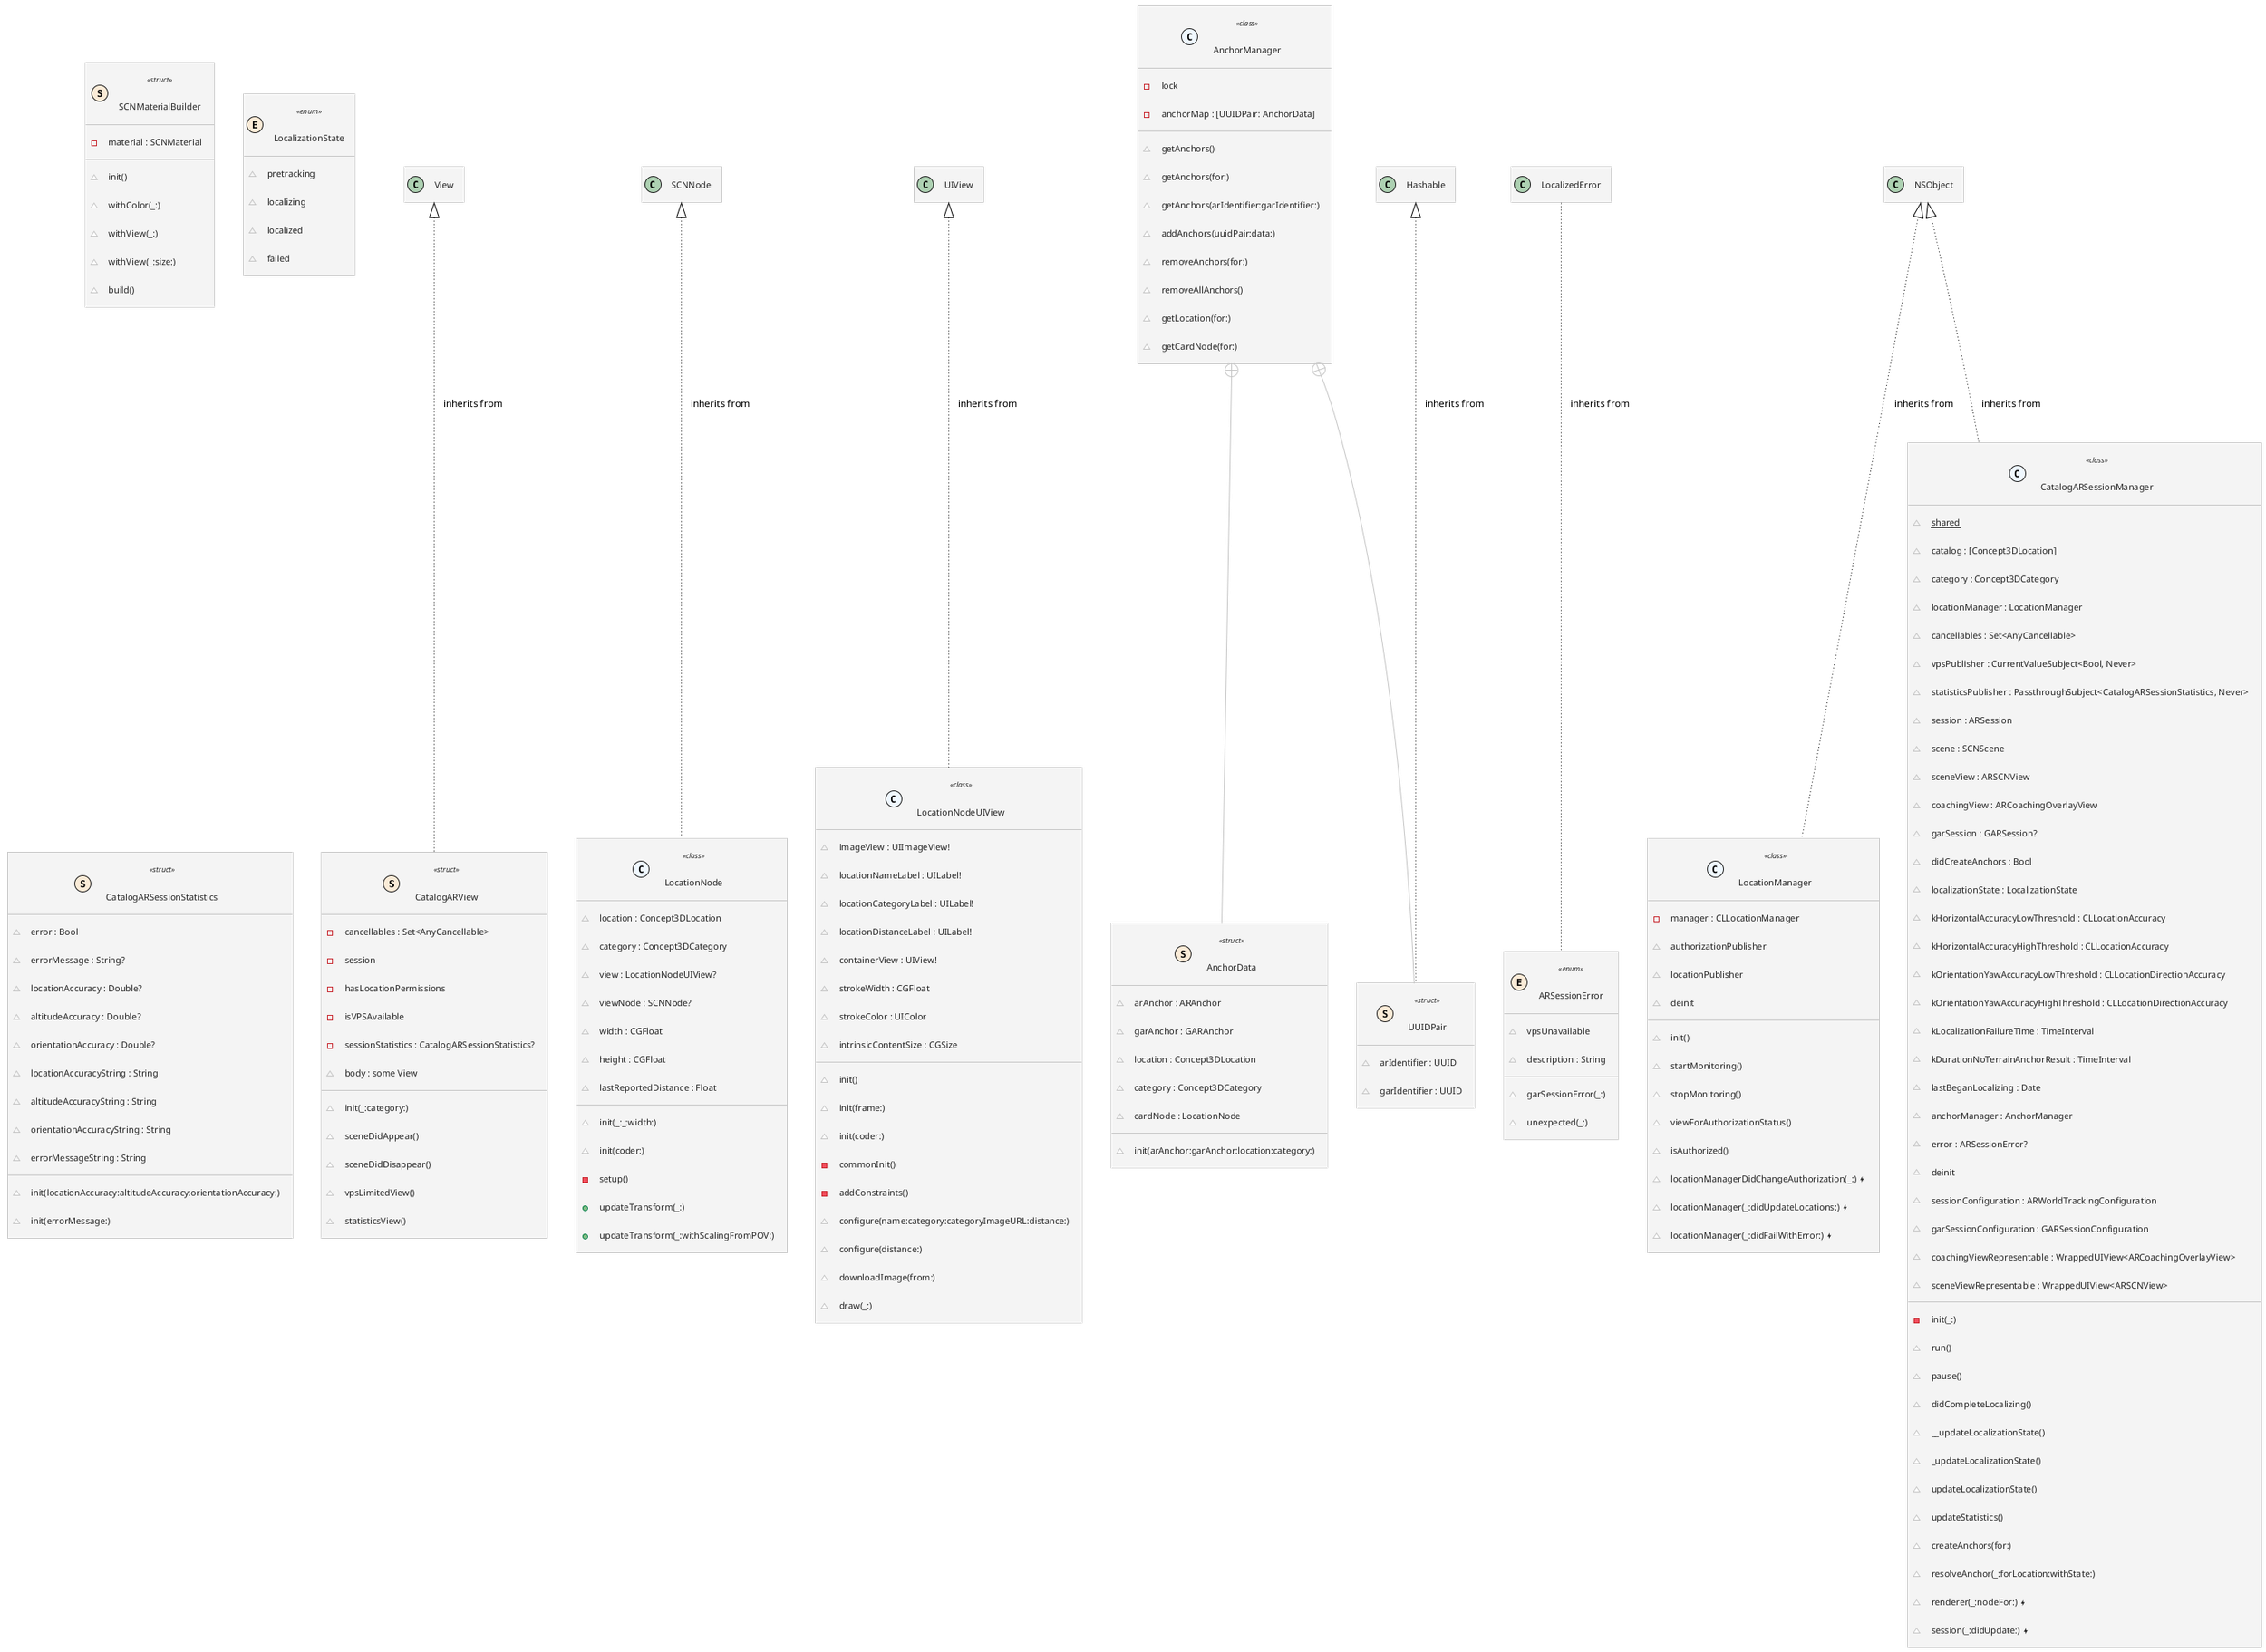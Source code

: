 @startuml Augmented Reality
!theme carbon-gray
' STYLE START
hide empty members
skinparam backgroundColor transparent
' STYLE END
set namespaceSeparator none


class "CatalogARView" as CatalogARView << (S, AntiqueWhite) struct >> { 
  -cancellables : Set<AnyCancellable>
  -session
  -hasLocationPermissions
  -isVPSAvailable
  -sessionStatistics : CatalogARSessionStatistics?
  ~init(_:category:)
  ~body : some View
  ~sceneDidAppear()
  ~sceneDidDisappear()
  ~vpsLimitedView()
  ~statisticsView() 
}
class "LocationNode" as LocationNode << (C, AliceBlue) class >> { 
  ~location : Concept3DLocation
  ~category : Concept3DCategory
  ~view : LocationNodeUIView?
  ~viewNode : SCNNode?
  ~width : CGFloat
  ~height : CGFloat
  ~lastReportedDistance : Float
  ~init(_:_:width:)
  ~init(coder:)
  -setup()
  +updateTransform(_:)
  +updateTransform(_:withScalingFromPOV:) 
}
class "LocationNodeUIView" as LocationNodeUIView << (C, AliceBlue) class >> { 
  ~imageView : UIImageView!
  ~locationNameLabel : UILabel!
  ~locationCategoryLabel : UILabel!
  ~locationDistanceLabel : UILabel!
  ~containerView : UIView!
  ~strokeWidth : CGFloat
  ~strokeColor : UIColor
  ~init()
  ~init(frame:)
  ~init(coder:)
  -commonInit()
  -addConstraints()
  ~configure(name:category:categoryImageURL:distance:)
  ~configure(distance:)
  ~downloadImage(from:)
  ~intrinsicContentSize : CGSize
  ~draw(_:) 
}
class "AnchorManager" as AnchorManager << (C, AliceBlue) class >> { 
  -lock
  -anchorMap : [UUIDPair: AnchorData]
  ~getAnchors()
  ~getAnchors(for:)
  ~getAnchors(arIdentifier:garIdentifier:)
  ~addAnchors(uuidPair:data:)
  ~removeAnchors(for:)
  ~removeAllAnchors()
  ~getLocation(for:)
  ~getCardNode(for:) 
}
class "UUIDPair" as AnchorManager.UUIDPair << (S, AntiqueWhite) struct >> { 
  ~arIdentifier : UUID
  ~garIdentifier : UUID 
}
class "AnchorData" as AnchorManager.AnchorData << (S, AntiqueWhite) struct >> { 
  ~arAnchor : ARAnchor
  ~garAnchor : GARAnchor
  ~location : Concept3DLocation
  ~category : Concept3DCategory
  ~cardNode : LocationNode
  ~init(arAnchor:garAnchor:location:category:) 
}
class "SCNMaterialBuilder" as SCNMaterialBuilder << (S, AntiqueWhite) struct >> { 
  -material : SCNMaterial
  ~init()
  ~withColor(_:)
  ~withView(_:)
  ~withView(_:size:)
  ~build() 
}
class "LocalizationState" as LocalizationState << (E, AntiqueWhite) enum >> { 
  ~pretracking
  ~localizing
  ~localized
  ~failed 
}
class "ARSessionError" as ARSessionError << (E, AntiqueWhite) enum >> { 
  ~garSessionError(_:)
  ~vpsUnavailable
  ~unexpected(_:)
  ~description : String 
}
class "LocationManager" as LocationManager << (C, AliceBlue) class >> { 
  -manager : CLLocationManager
  ~authorizationPublisher
  ~locationPublisher
  ~init()
  ~deinit
  ~startMonitoring()
  ~stopMonitoring()
  ~viewForAuthorizationStatus()
  ~isAuthorized()
  ~locationManagerDidChangeAuthorization(_:) <&bolt>
  ~locationManager(_:didUpdateLocations:) <&bolt>
  ~locationManager(_:didFailWithError:) <&bolt> 
}
class "CatalogARSessionManager" as CatalogARSessionManager << (C, AliceBlue) class >> { 
  ~{static} shared
  ~catalog : [Concept3DLocation]
  ~category : Concept3DCategory
  ~locationManager : LocationManager
  ~cancellables : Set<AnyCancellable>
  ~vpsPublisher : CurrentValueSubject<Bool, Never>
  ~statisticsPublisher : PassthroughSubject<CatalogARSessionStatistics, Never>
  ~session : ARSession
  ~scene : SCNScene
  ~sceneView : ARSCNView
  ~coachingView : ARCoachingOverlayView
  ~garSession : GARSession?
  ~didCreateAnchors : Bool
  ~localizationState : LocalizationState
  ~kHorizontalAccuracyLowThreshold : CLLocationAccuracy
  ~kHorizontalAccuracyHighThreshold : CLLocationAccuracy
  ~kOrientationYawAccuracyLowThreshold : CLLocationDirectionAccuracy
  ~kOrientationYawAccuracyHighThreshold : CLLocationDirectionAccuracy
  ~kLocalizationFailureTime : TimeInterval
  ~kDurationNoTerrainAnchorResult : TimeInterval
  ~lastBeganLocalizing : Date
  ~anchorManager : AnchorManager
  ~error : ARSessionError?
  -init(_:)
  ~deinit
  ~sessionConfiguration : ARWorldTrackingConfiguration
  ~garSessionConfiguration : GARSessionConfiguration
  ~coachingViewRepresentable : WrappedUIView<ARCoachingOverlayView>
  ~sceneViewRepresentable : WrappedUIView<ARSCNView>
  ~run()
  ~pause()
  ~didCompleteLocalizing()
  ~__updateLocalizationState()
  ~_updateLocalizationState()
  ~updateLocalizationState()
  ~updateStatistics()
  ~createAnchors(for:)
  ~resolveAnchor(_:forLocation:withState:)
  ~renderer(_:nodeFor:) <&bolt>
  ~session(_:didUpdate:) <&bolt> 
}
class "CatalogARSessionStatistics" as CatalogARSessionStatistics << (S, AntiqueWhite) struct >> { 
  ~error : Bool
  ~errorMessage : String?
  ~locationAccuracy : Double?
  ~altitudeAccuracy : Double?
  ~orientationAccuracy : Double?
  ~locationAccuracyString : String
  ~altitudeAccuracyString : String
  ~orientationAccuracyString : String
  ~errorMessageString : String
  ~init(locationAccuracy:altitudeAccuracy:orientationAccuracy:)
  ~init(errorMessage:) 
}
View <|-- CatalogARView #line:Black;line.dotted;text:Black : inherits from
SCNNode <|-- LocationNode #line:Black;line.dotted;text:Black : inherits from
UIView <|-- LocationNodeUIView #line:Black;line.dotted;text:Black : inherits from
Hashable <|-- AnchorManager.UUIDPair #line:Black;line.dotted;text:Black : inherits from
LocalizedError -- ARSessionError #line:Black;line.dotted;text:Black : inherits from
NSObject <|-- LocationManager #line:Black;line.dotted;text:Black : inherits from
NSObject <|-- CatalogARSessionManager #line:Black;line.dotted;text:Black : inherits from
AnchorManager +-- AnchorManager.UUIDPair
AnchorManager +-- AnchorManager.AnchorData

@enduml

